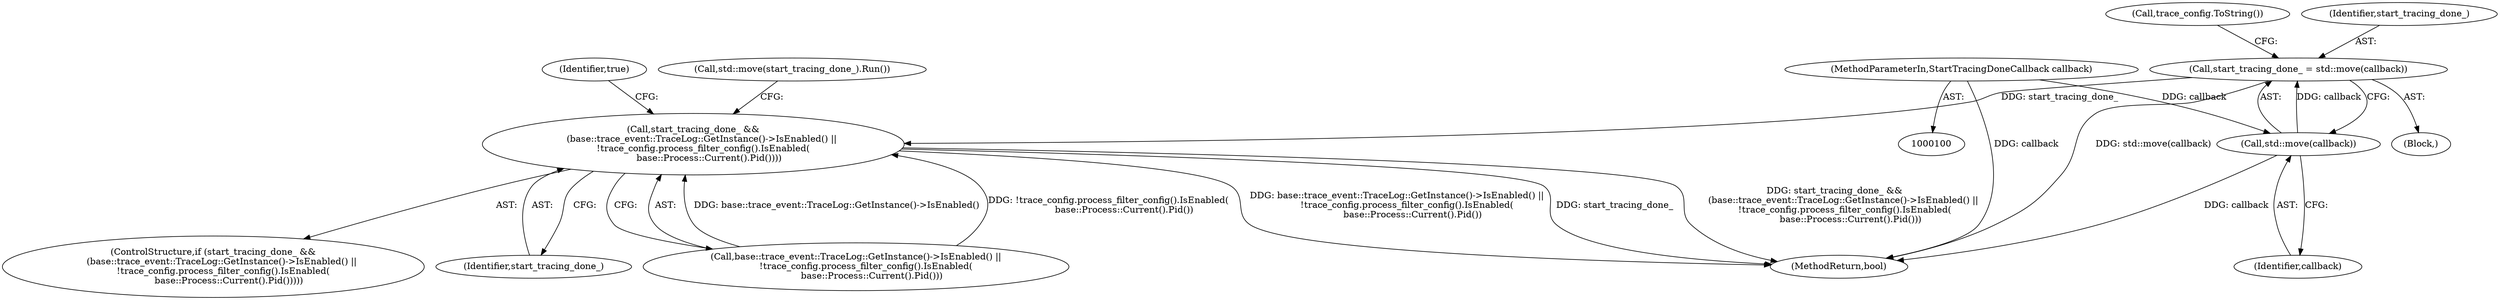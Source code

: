 digraph "0_Chrome_20a9e39a925dd0fb183acb61bb7b87f29abea83f@API" {
"1000135" [label="(Call,start_tracing_done_ = std::move(callback))"];
"1000137" [label="(Call,std::move(callback))"];
"1000102" [label="(MethodParameterIn,StartTracingDoneCallback callback)"];
"1000142" [label="(Call,start_tracing_done_ &&\n      (base::trace_event::TraceLog::GetInstance()->IsEnabled() ||\n       !trace_config.process_filter_config().IsEnabled(\n           base::Process::Current().Pid())))"];
"1000102" [label="(MethodParameterIn,StartTracingDoneCallback callback)"];
"1000153" [label="(MethodReturn,bool)"];
"1000144" [label="(Call,base::trace_event::TraceLog::GetInstance()->IsEnabled() ||\n       !trace_config.process_filter_config().IsEnabled(\n           base::Process::Current().Pid()))"];
"1000143" [label="(Identifier,start_tracing_done_)"];
"1000152" [label="(Identifier,true)"];
"1000135" [label="(Call,start_tracing_done_ = std::move(callback))"];
"1000103" [label="(Block,)"];
"1000137" [label="(Call,std::move(callback))"];
"1000140" [label="(Call,trace_config.ToString())"];
"1000142" [label="(Call,start_tracing_done_ &&\n      (base::trace_event::TraceLog::GetInstance()->IsEnabled() ||\n       !trace_config.process_filter_config().IsEnabled(\n           base::Process::Current().Pid())))"];
"1000150" [label="(Call,std::move(start_tracing_done_).Run())"];
"1000141" [label="(ControlStructure,if (start_tracing_done_ &&\n      (base::trace_event::TraceLog::GetInstance()->IsEnabled() ||\n       !trace_config.process_filter_config().IsEnabled(\n           base::Process::Current().Pid()))))"];
"1000138" [label="(Identifier,callback)"];
"1000136" [label="(Identifier,start_tracing_done_)"];
"1000135" -> "1000103"  [label="AST: "];
"1000135" -> "1000137"  [label="CFG: "];
"1000136" -> "1000135"  [label="AST: "];
"1000137" -> "1000135"  [label="AST: "];
"1000140" -> "1000135"  [label="CFG: "];
"1000135" -> "1000153"  [label="DDG: std::move(callback)"];
"1000137" -> "1000135"  [label="DDG: callback"];
"1000135" -> "1000142"  [label="DDG: start_tracing_done_"];
"1000137" -> "1000138"  [label="CFG: "];
"1000138" -> "1000137"  [label="AST: "];
"1000137" -> "1000153"  [label="DDG: callback"];
"1000102" -> "1000137"  [label="DDG: callback"];
"1000102" -> "1000100"  [label="AST: "];
"1000102" -> "1000153"  [label="DDG: callback"];
"1000142" -> "1000141"  [label="AST: "];
"1000142" -> "1000143"  [label="CFG: "];
"1000142" -> "1000144"  [label="CFG: "];
"1000143" -> "1000142"  [label="AST: "];
"1000144" -> "1000142"  [label="AST: "];
"1000150" -> "1000142"  [label="CFG: "];
"1000152" -> "1000142"  [label="CFG: "];
"1000142" -> "1000153"  [label="DDG: start_tracing_done_ &&\n      (base::trace_event::TraceLog::GetInstance()->IsEnabled() ||\n       !trace_config.process_filter_config().IsEnabled(\n           base::Process::Current().Pid()))"];
"1000142" -> "1000153"  [label="DDG: base::trace_event::TraceLog::GetInstance()->IsEnabled() ||\n       !trace_config.process_filter_config().IsEnabled(\n           base::Process::Current().Pid())"];
"1000142" -> "1000153"  [label="DDG: start_tracing_done_"];
"1000144" -> "1000142"  [label="DDG: base::trace_event::TraceLog::GetInstance()->IsEnabled()"];
"1000144" -> "1000142"  [label="DDG: !trace_config.process_filter_config().IsEnabled(\n           base::Process::Current().Pid())"];
}
